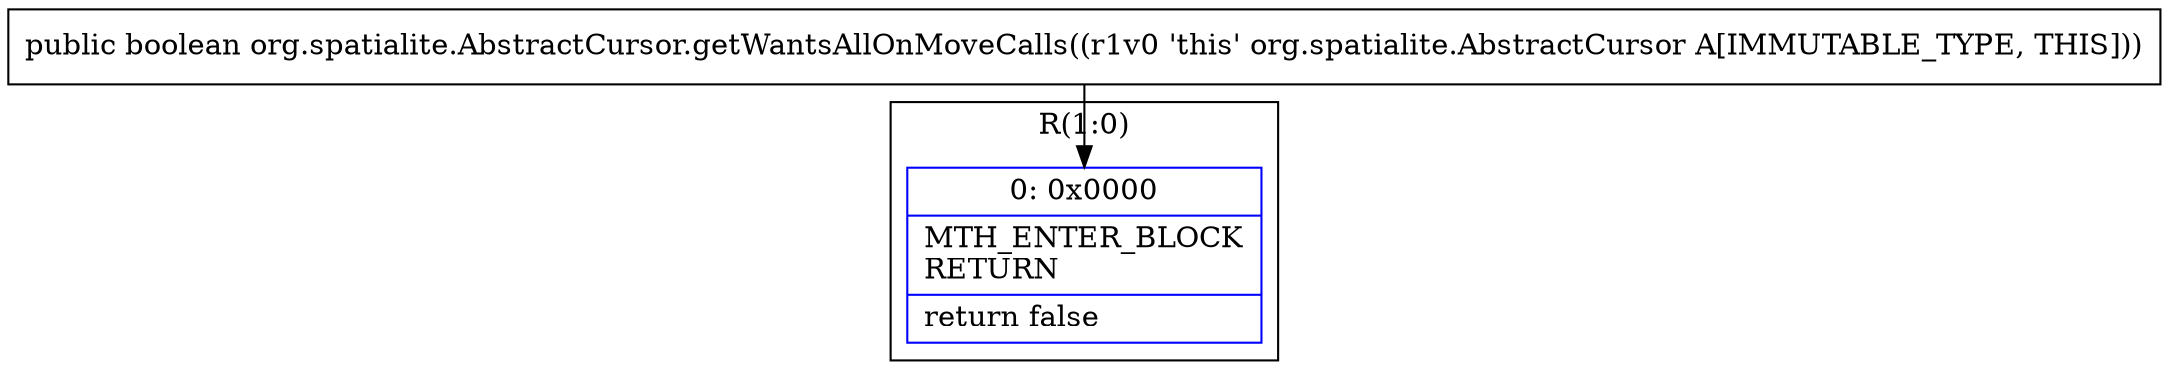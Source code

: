 digraph "CFG fororg.spatialite.AbstractCursor.getWantsAllOnMoveCalls()Z" {
subgraph cluster_Region_52522686 {
label = "R(1:0)";
node [shape=record,color=blue];
Node_0 [shape=record,label="{0\:\ 0x0000|MTH_ENTER_BLOCK\lRETURN\l|return false\l}"];
}
MethodNode[shape=record,label="{public boolean org.spatialite.AbstractCursor.getWantsAllOnMoveCalls((r1v0 'this' org.spatialite.AbstractCursor A[IMMUTABLE_TYPE, THIS])) }"];
MethodNode -> Node_0;
}

